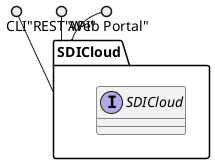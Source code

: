 @startuml

package "SDICloud" {
  interface "SDICloud" {
  }
}

CLI ()-- "SDICloud"
"REST API" ()-- "SDICloud"
"Web Portal" ()-- "SDICloud"


@enduml
